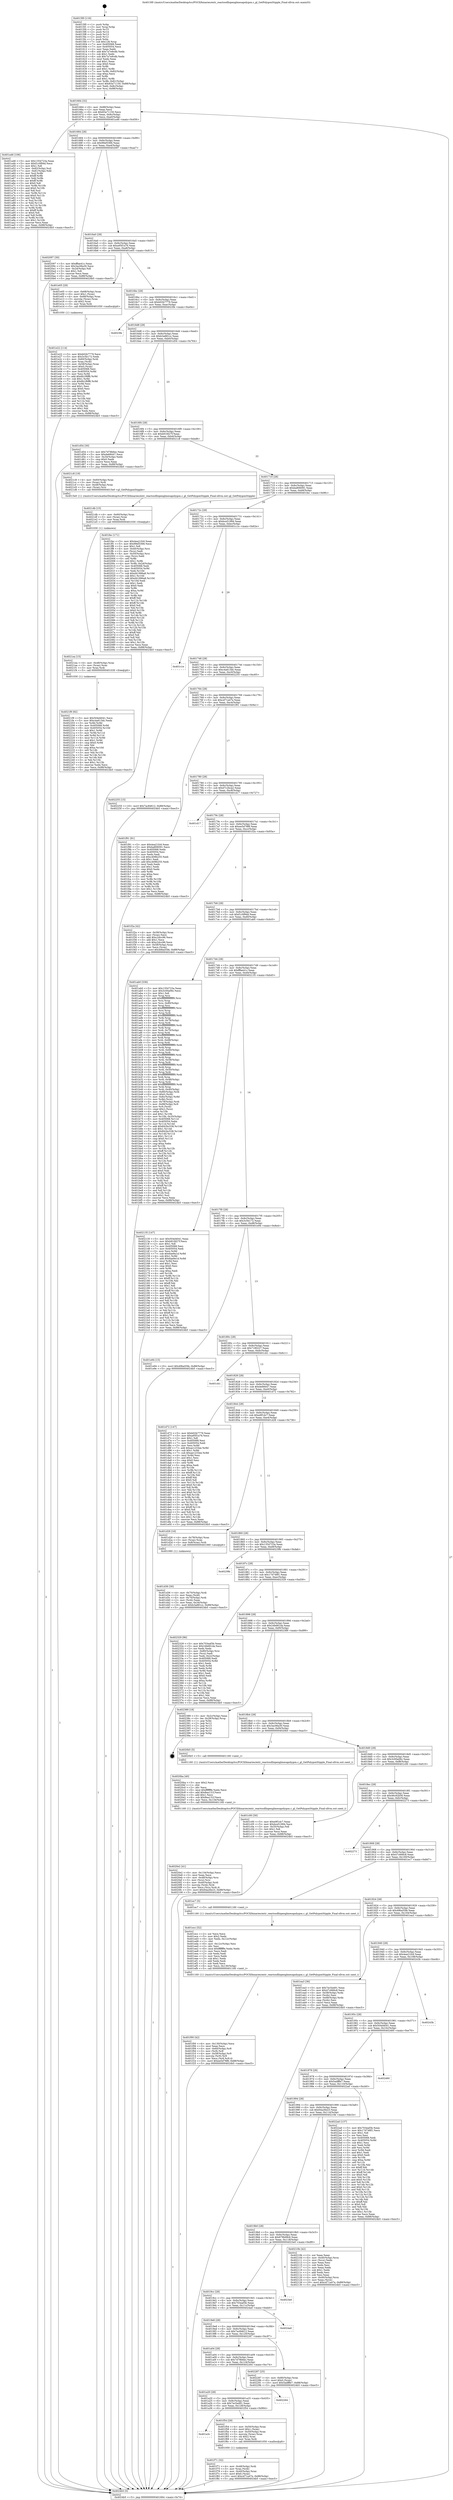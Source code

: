 digraph "0x4015f0" {
  label = "0x4015f0 (/mnt/c/Users/mathe/Desktop/tcc/POCII/binaries/extr_reactosdllopenglmesapolygon.c_gl_GetPolygonStipple_Final-ollvm.out::main(0))"
  labelloc = "t"
  node[shape=record]

  Entry [label="",width=0.3,height=0.3,shape=circle,fillcolor=black,style=filled]
  "0x401664" [label="{
     0x401664 [32]\l
     | [instrs]\l
     &nbsp;&nbsp;0x401664 \<+6\>: mov -0x88(%rbp),%eax\l
     &nbsp;&nbsp;0x40166a \<+2\>: mov %eax,%ecx\l
     &nbsp;&nbsp;0x40166c \<+6\>: sub $0x83a71150,%ecx\l
     &nbsp;&nbsp;0x401672 \<+6\>: mov %eax,-0x9c(%rbp)\l
     &nbsp;&nbsp;0x401678 \<+6\>: mov %ecx,-0xa0(%rbp)\l
     &nbsp;&nbsp;0x40167e \<+6\>: je 0000000000401a46 \<main+0x456\>\l
  }"]
  "0x401a46" [label="{
     0x401a46 [106]\l
     | [instrs]\l
     &nbsp;&nbsp;0x401a46 \<+5\>: mov $0x1354723a,%eax\l
     &nbsp;&nbsp;0x401a4b \<+5\>: mov $0xf1c0f94d,%ecx\l
     &nbsp;&nbsp;0x401a50 \<+2\>: mov $0x1,%dl\l
     &nbsp;&nbsp;0x401a52 \<+7\>: mov -0x82(%rbp),%sil\l
     &nbsp;&nbsp;0x401a59 \<+7\>: mov -0x81(%rbp),%dil\l
     &nbsp;&nbsp;0x401a60 \<+3\>: mov %sil,%r8b\l
     &nbsp;&nbsp;0x401a63 \<+4\>: xor $0xff,%r8b\l
     &nbsp;&nbsp;0x401a67 \<+3\>: mov %dil,%r9b\l
     &nbsp;&nbsp;0x401a6a \<+4\>: xor $0xff,%r9b\l
     &nbsp;&nbsp;0x401a6e \<+3\>: xor $0x0,%dl\l
     &nbsp;&nbsp;0x401a71 \<+3\>: mov %r8b,%r10b\l
     &nbsp;&nbsp;0x401a74 \<+4\>: and $0x0,%r10b\l
     &nbsp;&nbsp;0x401a78 \<+3\>: and %dl,%sil\l
     &nbsp;&nbsp;0x401a7b \<+3\>: mov %r9b,%r11b\l
     &nbsp;&nbsp;0x401a7e \<+4\>: and $0x0,%r11b\l
     &nbsp;&nbsp;0x401a82 \<+3\>: and %dl,%dil\l
     &nbsp;&nbsp;0x401a85 \<+3\>: or %sil,%r10b\l
     &nbsp;&nbsp;0x401a88 \<+3\>: or %dil,%r11b\l
     &nbsp;&nbsp;0x401a8b \<+3\>: xor %r11b,%r10b\l
     &nbsp;&nbsp;0x401a8e \<+3\>: or %r9b,%r8b\l
     &nbsp;&nbsp;0x401a91 \<+4\>: xor $0xff,%r8b\l
     &nbsp;&nbsp;0x401a95 \<+3\>: or $0x0,%dl\l
     &nbsp;&nbsp;0x401a98 \<+3\>: and %dl,%r8b\l
     &nbsp;&nbsp;0x401a9b \<+3\>: or %r8b,%r10b\l
     &nbsp;&nbsp;0x401a9e \<+4\>: test $0x1,%r10b\l
     &nbsp;&nbsp;0x401aa2 \<+3\>: cmovne %ecx,%eax\l
     &nbsp;&nbsp;0x401aa5 \<+6\>: mov %eax,-0x88(%rbp)\l
     &nbsp;&nbsp;0x401aab \<+5\>: jmp 00000000004024b5 \<main+0xec5\>\l
  }"]
  "0x401684" [label="{
     0x401684 [28]\l
     | [instrs]\l
     &nbsp;&nbsp;0x401684 \<+5\>: jmp 0000000000401689 \<main+0x99\>\l
     &nbsp;&nbsp;0x401689 \<+6\>: mov -0x9c(%rbp),%eax\l
     &nbsp;&nbsp;0x40168f \<+5\>: sub $0x99ef3366,%eax\l
     &nbsp;&nbsp;0x401694 \<+6\>: mov %eax,-0xa4(%rbp)\l
     &nbsp;&nbsp;0x40169a \<+6\>: je 0000000000402097 \<main+0xaa7\>\l
  }"]
  "0x4024b5" [label="{
     0x4024b5 [5]\l
     | [instrs]\l
     &nbsp;&nbsp;0x4024b5 \<+5\>: jmp 0000000000401664 \<main+0x74\>\l
  }"]
  "0x4015f0" [label="{
     0x4015f0 [116]\l
     | [instrs]\l
     &nbsp;&nbsp;0x4015f0 \<+1\>: push %rbp\l
     &nbsp;&nbsp;0x4015f1 \<+3\>: mov %rsp,%rbp\l
     &nbsp;&nbsp;0x4015f4 \<+2\>: push %r15\l
     &nbsp;&nbsp;0x4015f6 \<+2\>: push %r14\l
     &nbsp;&nbsp;0x4015f8 \<+2\>: push %r13\l
     &nbsp;&nbsp;0x4015fa \<+2\>: push %r12\l
     &nbsp;&nbsp;0x4015fc \<+1\>: push %rbx\l
     &nbsp;&nbsp;0x4015fd \<+7\>: sub $0x128,%rsp\l
     &nbsp;&nbsp;0x401604 \<+7\>: mov 0x405068,%eax\l
     &nbsp;&nbsp;0x40160b \<+7\>: mov 0x405054,%ecx\l
     &nbsp;&nbsp;0x401612 \<+2\>: mov %eax,%edx\l
     &nbsp;&nbsp;0x401614 \<+6\>: add $0x7a7e9cdb,%edx\l
     &nbsp;&nbsp;0x40161a \<+3\>: sub $0x1,%edx\l
     &nbsp;&nbsp;0x40161d \<+6\>: sub $0x7a7e9cdb,%edx\l
     &nbsp;&nbsp;0x401623 \<+3\>: imul %edx,%eax\l
     &nbsp;&nbsp;0x401626 \<+3\>: and $0x1,%eax\l
     &nbsp;&nbsp;0x401629 \<+3\>: cmp $0x0,%eax\l
     &nbsp;&nbsp;0x40162c \<+4\>: sete %r8b\l
     &nbsp;&nbsp;0x401630 \<+4\>: and $0x1,%r8b\l
     &nbsp;&nbsp;0x401634 \<+7\>: mov %r8b,-0x82(%rbp)\l
     &nbsp;&nbsp;0x40163b \<+3\>: cmp $0xa,%ecx\l
     &nbsp;&nbsp;0x40163e \<+4\>: setl %r8b\l
     &nbsp;&nbsp;0x401642 \<+4\>: and $0x1,%r8b\l
     &nbsp;&nbsp;0x401646 \<+7\>: mov %r8b,-0x81(%rbp)\l
     &nbsp;&nbsp;0x40164d \<+10\>: movl $0x83a71150,-0x88(%rbp)\l
     &nbsp;&nbsp;0x401657 \<+6\>: mov %edi,-0x8c(%rbp)\l
     &nbsp;&nbsp;0x40165d \<+7\>: mov %rsi,-0x98(%rbp)\l
  }"]
  Exit [label="",width=0.3,height=0.3,shape=circle,fillcolor=black,style=filled,peripheries=2]
  "0x402097" [label="{
     0x402097 [30]\l
     | [instrs]\l
     &nbsp;&nbsp;0x402097 \<+5\>: mov $0xfffae41c,%eax\l
     &nbsp;&nbsp;0x40209c \<+5\>: mov $0x3ac06a30,%ecx\l
     &nbsp;&nbsp;0x4020a1 \<+3\>: mov -0x2d(%rbp),%dl\l
     &nbsp;&nbsp;0x4020a4 \<+3\>: test $0x1,%dl\l
     &nbsp;&nbsp;0x4020a7 \<+3\>: cmovne %ecx,%eax\l
     &nbsp;&nbsp;0x4020aa \<+6\>: mov %eax,-0x88(%rbp)\l
     &nbsp;&nbsp;0x4020b0 \<+5\>: jmp 00000000004024b5 \<main+0xec5\>\l
  }"]
  "0x4016a0" [label="{
     0x4016a0 [28]\l
     | [instrs]\l
     &nbsp;&nbsp;0x4016a0 \<+5\>: jmp 00000000004016a5 \<main+0xb5\>\l
     &nbsp;&nbsp;0x4016a5 \<+6\>: mov -0x9c(%rbp),%eax\l
     &nbsp;&nbsp;0x4016ab \<+5\>: sub $0xa95f1a76,%eax\l
     &nbsp;&nbsp;0x4016b0 \<+6\>: mov %eax,-0xa8(%rbp)\l
     &nbsp;&nbsp;0x4016b6 \<+6\>: je 0000000000401e05 \<main+0x815\>\l
  }"]
  "0x4021f9" [label="{
     0x4021f9 [92]\l
     | [instrs]\l
     &nbsp;&nbsp;0x4021f9 \<+5\>: mov $0x504d4041,%ecx\l
     &nbsp;&nbsp;0x4021fe \<+5\>: mov $0xc4a613dc,%edx\l
     &nbsp;&nbsp;0x402203 \<+3\>: xor %r8d,%r8d\l
     &nbsp;&nbsp;0x402206 \<+8\>: mov 0x405068,%r9d\l
     &nbsp;&nbsp;0x40220e \<+8\>: mov 0x405054,%r10d\l
     &nbsp;&nbsp;0x402216 \<+4\>: sub $0x1,%r8d\l
     &nbsp;&nbsp;0x40221a \<+3\>: mov %r9d,%r11d\l
     &nbsp;&nbsp;0x40221d \<+3\>: add %r8d,%r11d\l
     &nbsp;&nbsp;0x402220 \<+4\>: imul %r11d,%r9d\l
     &nbsp;&nbsp;0x402224 \<+4\>: and $0x1,%r9d\l
     &nbsp;&nbsp;0x402228 \<+4\>: cmp $0x0,%r9d\l
     &nbsp;&nbsp;0x40222c \<+3\>: sete %bl\l
     &nbsp;&nbsp;0x40222f \<+4\>: cmp $0xa,%r10d\l
     &nbsp;&nbsp;0x402233 \<+4\>: setl %r14b\l
     &nbsp;&nbsp;0x402237 \<+3\>: mov %bl,%r15b\l
     &nbsp;&nbsp;0x40223a \<+3\>: and %r14b,%r15b\l
     &nbsp;&nbsp;0x40223d \<+3\>: xor %r14b,%bl\l
     &nbsp;&nbsp;0x402240 \<+3\>: or %bl,%r15b\l
     &nbsp;&nbsp;0x402243 \<+4\>: test $0x1,%r15b\l
     &nbsp;&nbsp;0x402247 \<+3\>: cmovne %edx,%ecx\l
     &nbsp;&nbsp;0x40224a \<+6\>: mov %ecx,-0x88(%rbp)\l
     &nbsp;&nbsp;0x402250 \<+5\>: jmp 00000000004024b5 \<main+0xec5\>\l
  }"]
  "0x401e05" [label="{
     0x401e05 [29]\l
     | [instrs]\l
     &nbsp;&nbsp;0x401e05 \<+4\>: mov -0x68(%rbp),%rax\l
     &nbsp;&nbsp;0x401e09 \<+6\>: movl $0x1,(%rax)\l
     &nbsp;&nbsp;0x401e0f \<+4\>: mov -0x68(%rbp),%rax\l
     &nbsp;&nbsp;0x401e13 \<+3\>: movslq (%rax),%rax\l
     &nbsp;&nbsp;0x401e16 \<+4\>: shl $0x2,%rax\l
     &nbsp;&nbsp;0x401e1a \<+3\>: mov %rax,%rdi\l
     &nbsp;&nbsp;0x401e1d \<+5\>: call 0000000000401050 \<malloc@plt\>\l
     | [calls]\l
     &nbsp;&nbsp;0x401050 \{1\} (unknown)\l
  }"]
  "0x4016bc" [label="{
     0x4016bc [28]\l
     | [instrs]\l
     &nbsp;&nbsp;0x4016bc \<+5\>: jmp 00000000004016c1 \<main+0xd1\>\l
     &nbsp;&nbsp;0x4016c1 \<+6\>: mov -0x9c(%rbp),%eax\l
     &nbsp;&nbsp;0x4016c7 \<+5\>: sub $0xb02b7779,%eax\l
     &nbsp;&nbsp;0x4016cc \<+6\>: mov %eax,-0xac(%rbp)\l
     &nbsp;&nbsp;0x4016d2 \<+6\>: je 00000000004023fe \<main+0xe0e\>\l
  }"]
  "0x4021ea" [label="{
     0x4021ea [15]\l
     | [instrs]\l
     &nbsp;&nbsp;0x4021ea \<+4\>: mov -0x48(%rbp),%rax\l
     &nbsp;&nbsp;0x4021ee \<+3\>: mov (%rax),%rax\l
     &nbsp;&nbsp;0x4021f1 \<+3\>: mov %rax,%rdi\l
     &nbsp;&nbsp;0x4021f4 \<+5\>: call 0000000000401030 \<free@plt\>\l
     | [calls]\l
     &nbsp;&nbsp;0x401030 \{1\} (unknown)\l
  }"]
  "0x4023fe" [label="{
     0x4023fe\l
  }", style=dashed]
  "0x4016d8" [label="{
     0x4016d8 [28]\l
     | [instrs]\l
     &nbsp;&nbsp;0x4016d8 \<+5\>: jmp 00000000004016dd \<main+0xed\>\l
     &nbsp;&nbsp;0x4016dd \<+6\>: mov -0x9c(%rbp),%eax\l
     &nbsp;&nbsp;0x4016e3 \<+5\>: sub $0xb3a881cc,%eax\l
     &nbsp;&nbsp;0x4016e8 \<+6\>: mov %eax,-0xb0(%rbp)\l
     &nbsp;&nbsp;0x4016ee \<+6\>: je 0000000000401d54 \<main+0x764\>\l
  }"]
  "0x4021db" [label="{
     0x4021db [15]\l
     | [instrs]\l
     &nbsp;&nbsp;0x4021db \<+4\>: mov -0x60(%rbp),%rax\l
     &nbsp;&nbsp;0x4021df \<+3\>: mov (%rax),%rax\l
     &nbsp;&nbsp;0x4021e2 \<+3\>: mov %rax,%rdi\l
     &nbsp;&nbsp;0x4021e5 \<+5\>: call 0000000000401030 \<free@plt\>\l
     | [calls]\l
     &nbsp;&nbsp;0x401030 \{1\} (unknown)\l
  }"]
  "0x401d54" [label="{
     0x401d54 [30]\l
     | [instrs]\l
     &nbsp;&nbsp;0x401d54 \<+5\>: mov $0x7d78b6ec,%eax\l
     &nbsp;&nbsp;0x401d59 \<+5\>: mov $0xde68447,%ecx\l
     &nbsp;&nbsp;0x401d5e \<+3\>: mov -0x34(%rbp),%edx\l
     &nbsp;&nbsp;0x401d61 \<+3\>: cmp $0x0,%edx\l
     &nbsp;&nbsp;0x401d64 \<+3\>: cmove %ecx,%eax\l
     &nbsp;&nbsp;0x401d67 \<+6\>: mov %eax,-0x88(%rbp)\l
     &nbsp;&nbsp;0x401d6d \<+5\>: jmp 00000000004024b5 \<main+0xec5\>\l
  }"]
  "0x4016f4" [label="{
     0x4016f4 [28]\l
     | [instrs]\l
     &nbsp;&nbsp;0x4016f4 \<+5\>: jmp 00000000004016f9 \<main+0x109\>\l
     &nbsp;&nbsp;0x4016f9 \<+6\>: mov -0x9c(%rbp),%eax\l
     &nbsp;&nbsp;0x4016ff \<+5\>: sub $0xb91fd27f,%eax\l
     &nbsp;&nbsp;0x401704 \<+6\>: mov %eax,-0xb4(%rbp)\l
     &nbsp;&nbsp;0x40170a \<+6\>: je 00000000004021c8 \<main+0xbd8\>\l
  }"]
  "0x4020e2" [label="{
     0x4020e2 [41]\l
     | [instrs]\l
     &nbsp;&nbsp;0x4020e2 \<+6\>: mov -0x134(%rbp),%ecx\l
     &nbsp;&nbsp;0x4020e8 \<+3\>: imul %eax,%ecx\l
     &nbsp;&nbsp;0x4020eb \<+4\>: mov -0x48(%rbp),%rsi\l
     &nbsp;&nbsp;0x4020ef \<+3\>: mov (%rsi),%rsi\l
     &nbsp;&nbsp;0x4020f2 \<+4\>: mov -0x40(%rbp),%rdi\l
     &nbsp;&nbsp;0x4020f6 \<+3\>: movslq (%rdi),%rdi\l
     &nbsp;&nbsp;0x4020f9 \<+3\>: mov %ecx,(%rsi,%rdi,4)\l
     &nbsp;&nbsp;0x4020fc \<+10\>: movl $0x64a26e23,-0x88(%rbp)\l
     &nbsp;&nbsp;0x402106 \<+5\>: jmp 00000000004024b5 \<main+0xec5\>\l
  }"]
  "0x4021c8" [label="{
     0x4021c8 [19]\l
     | [instrs]\l
     &nbsp;&nbsp;0x4021c8 \<+4\>: mov -0x60(%rbp),%rax\l
     &nbsp;&nbsp;0x4021cc \<+3\>: mov (%rax),%rdi\l
     &nbsp;&nbsp;0x4021cf \<+4\>: mov -0x48(%rbp),%rax\l
     &nbsp;&nbsp;0x4021d3 \<+3\>: mov (%rax),%rsi\l
     &nbsp;&nbsp;0x4021d6 \<+5\>: call 00000000004015e0 \<gl_GetPolygonStipple\>\l
     | [calls]\l
     &nbsp;&nbsp;0x4015e0 \{1\} (/mnt/c/Users/mathe/Desktop/tcc/POCII/binaries/extr_reactosdllopenglmesapolygon.c_gl_GetPolygonStipple_Final-ollvm.out::gl_GetPolygonStipple)\l
  }"]
  "0x401710" [label="{
     0x401710 [28]\l
     | [instrs]\l
     &nbsp;&nbsp;0x401710 \<+5\>: jmp 0000000000401715 \<main+0x125\>\l
     &nbsp;&nbsp;0x401715 \<+6\>: mov -0x9c(%rbp),%eax\l
     &nbsp;&nbsp;0x40171b \<+5\>: sub $0xba806091,%eax\l
     &nbsp;&nbsp;0x401720 \<+6\>: mov %eax,-0xb8(%rbp)\l
     &nbsp;&nbsp;0x401726 \<+6\>: je 0000000000401fec \<main+0x9fc\>\l
  }"]
  "0x4020ba" [label="{
     0x4020ba [40]\l
     | [instrs]\l
     &nbsp;&nbsp;0x4020ba \<+5\>: mov $0x2,%ecx\l
     &nbsp;&nbsp;0x4020bf \<+1\>: cltd\l
     &nbsp;&nbsp;0x4020c0 \<+2\>: idiv %ecx\l
     &nbsp;&nbsp;0x4020c2 \<+6\>: imul $0xfffffffe,%edx,%ecx\l
     &nbsp;&nbsp;0x4020c8 \<+6\>: add $0x8ea131f,%ecx\l
     &nbsp;&nbsp;0x4020ce \<+3\>: add $0x1,%ecx\l
     &nbsp;&nbsp;0x4020d1 \<+6\>: sub $0x8ea131f,%ecx\l
     &nbsp;&nbsp;0x4020d7 \<+6\>: mov %ecx,-0x134(%rbp)\l
     &nbsp;&nbsp;0x4020dd \<+5\>: call 0000000000401160 \<next_i\>\l
     | [calls]\l
     &nbsp;&nbsp;0x401160 \{1\} (/mnt/c/Users/mathe/Desktop/tcc/POCII/binaries/extr_reactosdllopenglmesapolygon.c_gl_GetPolygonStipple_Final-ollvm.out::next_i)\l
  }"]
  "0x401fec" [label="{
     0x401fec [171]\l
     | [instrs]\l
     &nbsp;&nbsp;0x401fec \<+5\>: mov $0x4ea21fc6,%eax\l
     &nbsp;&nbsp;0x401ff1 \<+5\>: mov $0x99ef3366,%ecx\l
     &nbsp;&nbsp;0x401ff6 \<+2\>: mov $0x1,%dl\l
     &nbsp;&nbsp;0x401ff8 \<+4\>: mov -0x40(%rbp),%rsi\l
     &nbsp;&nbsp;0x401ffc \<+2\>: mov (%rsi),%edi\l
     &nbsp;&nbsp;0x401ffe \<+4\>: mov -0x50(%rbp),%rsi\l
     &nbsp;&nbsp;0x402002 \<+2\>: cmp (%rsi),%edi\l
     &nbsp;&nbsp;0x402004 \<+4\>: setl %r8b\l
     &nbsp;&nbsp;0x402008 \<+4\>: and $0x1,%r8b\l
     &nbsp;&nbsp;0x40200c \<+4\>: mov %r8b,-0x2d(%rbp)\l
     &nbsp;&nbsp;0x402010 \<+7\>: mov 0x405068,%edi\l
     &nbsp;&nbsp;0x402017 \<+8\>: mov 0x405054,%r9d\l
     &nbsp;&nbsp;0x40201f \<+3\>: mov %edi,%r10d\l
     &nbsp;&nbsp;0x402022 \<+7\>: sub $0xd41996a8,%r10d\l
     &nbsp;&nbsp;0x402029 \<+4\>: sub $0x1,%r10d\l
     &nbsp;&nbsp;0x40202d \<+7\>: add $0xd41996a8,%r10d\l
     &nbsp;&nbsp;0x402034 \<+4\>: imul %r10d,%edi\l
     &nbsp;&nbsp;0x402038 \<+3\>: and $0x1,%edi\l
     &nbsp;&nbsp;0x40203b \<+3\>: cmp $0x0,%edi\l
     &nbsp;&nbsp;0x40203e \<+4\>: sete %r8b\l
     &nbsp;&nbsp;0x402042 \<+4\>: cmp $0xa,%r9d\l
     &nbsp;&nbsp;0x402046 \<+4\>: setl %r11b\l
     &nbsp;&nbsp;0x40204a \<+3\>: mov %r8b,%bl\l
     &nbsp;&nbsp;0x40204d \<+3\>: xor $0xff,%bl\l
     &nbsp;&nbsp;0x402050 \<+3\>: mov %r11b,%r14b\l
     &nbsp;&nbsp;0x402053 \<+4\>: xor $0xff,%r14b\l
     &nbsp;&nbsp;0x402057 \<+3\>: xor $0x0,%dl\l
     &nbsp;&nbsp;0x40205a \<+3\>: mov %bl,%r15b\l
     &nbsp;&nbsp;0x40205d \<+4\>: and $0x0,%r15b\l
     &nbsp;&nbsp;0x402061 \<+3\>: and %dl,%r8b\l
     &nbsp;&nbsp;0x402064 \<+3\>: mov %r14b,%r12b\l
     &nbsp;&nbsp;0x402067 \<+4\>: and $0x0,%r12b\l
     &nbsp;&nbsp;0x40206b \<+3\>: and %dl,%r11b\l
     &nbsp;&nbsp;0x40206e \<+3\>: or %r8b,%r15b\l
     &nbsp;&nbsp;0x402071 \<+3\>: or %r11b,%r12b\l
     &nbsp;&nbsp;0x402074 \<+3\>: xor %r12b,%r15b\l
     &nbsp;&nbsp;0x402077 \<+3\>: or %r14b,%bl\l
     &nbsp;&nbsp;0x40207a \<+3\>: xor $0xff,%bl\l
     &nbsp;&nbsp;0x40207d \<+3\>: or $0x0,%dl\l
     &nbsp;&nbsp;0x402080 \<+2\>: and %dl,%bl\l
     &nbsp;&nbsp;0x402082 \<+3\>: or %bl,%r15b\l
     &nbsp;&nbsp;0x402085 \<+4\>: test $0x1,%r15b\l
     &nbsp;&nbsp;0x402089 \<+3\>: cmovne %ecx,%eax\l
     &nbsp;&nbsp;0x40208c \<+6\>: mov %eax,-0x88(%rbp)\l
     &nbsp;&nbsp;0x402092 \<+5\>: jmp 00000000004024b5 \<main+0xec5\>\l
  }"]
  "0x40172c" [label="{
     0x40172c [28]\l
     | [instrs]\l
     &nbsp;&nbsp;0x40172c \<+5\>: jmp 0000000000401731 \<main+0x141\>\l
     &nbsp;&nbsp;0x401731 \<+6\>: mov -0x9c(%rbp),%eax\l
     &nbsp;&nbsp;0x401737 \<+5\>: sub $0xbce51994,%eax\l
     &nbsp;&nbsp;0x40173c \<+6\>: mov %eax,-0xbc(%rbp)\l
     &nbsp;&nbsp;0x401742 \<+6\>: je 0000000000401c1e \<main+0x62e\>\l
  }"]
  "0x401f71" [label="{
     0x401f71 [32]\l
     | [instrs]\l
     &nbsp;&nbsp;0x401f71 \<+4\>: mov -0x48(%rbp),%rdi\l
     &nbsp;&nbsp;0x401f75 \<+3\>: mov %rax,(%rdi)\l
     &nbsp;&nbsp;0x401f78 \<+4\>: mov -0x40(%rbp),%rax\l
     &nbsp;&nbsp;0x401f7c \<+6\>: movl $0x0,(%rax)\l
     &nbsp;&nbsp;0x401f82 \<+10\>: movl $0xcd71a47e,-0x88(%rbp)\l
     &nbsp;&nbsp;0x401f8c \<+5\>: jmp 00000000004024b5 \<main+0xec5\>\l
  }"]
  "0x401c1e" [label="{
     0x401c1e\l
  }", style=dashed]
  "0x401748" [label="{
     0x401748 [28]\l
     | [instrs]\l
     &nbsp;&nbsp;0x401748 \<+5\>: jmp 000000000040174d \<main+0x15d\>\l
     &nbsp;&nbsp;0x40174d \<+6\>: mov -0x9c(%rbp),%eax\l
     &nbsp;&nbsp;0x401753 \<+5\>: sub $0xc4a613dc,%eax\l
     &nbsp;&nbsp;0x401758 \<+6\>: mov %eax,-0xc0(%rbp)\l
     &nbsp;&nbsp;0x40175e \<+6\>: je 0000000000402255 \<main+0xc65\>\l
  }"]
  "0x401a3c" [label="{
     0x401a3c\l
  }", style=dashed]
  "0x402255" [label="{
     0x402255 [15]\l
     | [instrs]\l
     &nbsp;&nbsp;0x402255 \<+10\>: movl $0x7ac84612,-0x88(%rbp)\l
     &nbsp;&nbsp;0x40225f \<+5\>: jmp 00000000004024b5 \<main+0xec5\>\l
  }"]
  "0x401764" [label="{
     0x401764 [28]\l
     | [instrs]\l
     &nbsp;&nbsp;0x401764 \<+5\>: jmp 0000000000401769 \<main+0x179\>\l
     &nbsp;&nbsp;0x401769 \<+6\>: mov -0x9c(%rbp),%eax\l
     &nbsp;&nbsp;0x40176f \<+5\>: sub $0xcd71a47e,%eax\l
     &nbsp;&nbsp;0x401774 \<+6\>: mov %eax,-0xc4(%rbp)\l
     &nbsp;&nbsp;0x40177a \<+6\>: je 0000000000401f91 \<main+0x9a1\>\l
  }"]
  "0x401f54" [label="{
     0x401f54 [29]\l
     | [instrs]\l
     &nbsp;&nbsp;0x401f54 \<+4\>: mov -0x50(%rbp),%rax\l
     &nbsp;&nbsp;0x401f58 \<+6\>: movl $0x1,(%rax)\l
     &nbsp;&nbsp;0x401f5e \<+4\>: mov -0x50(%rbp),%rax\l
     &nbsp;&nbsp;0x401f62 \<+3\>: movslq (%rax),%rax\l
     &nbsp;&nbsp;0x401f65 \<+4\>: shl $0x2,%rax\l
     &nbsp;&nbsp;0x401f69 \<+3\>: mov %rax,%rdi\l
     &nbsp;&nbsp;0x401f6c \<+5\>: call 0000000000401050 \<malloc@plt\>\l
     | [calls]\l
     &nbsp;&nbsp;0x401050 \{1\} (unknown)\l
  }"]
  "0x401f91" [label="{
     0x401f91 [91]\l
     | [instrs]\l
     &nbsp;&nbsp;0x401f91 \<+5\>: mov $0x4ea21fc6,%eax\l
     &nbsp;&nbsp;0x401f96 \<+5\>: mov $0xba806091,%ecx\l
     &nbsp;&nbsp;0x401f9b \<+7\>: mov 0x405068,%edx\l
     &nbsp;&nbsp;0x401fa2 \<+7\>: mov 0x405054,%esi\l
     &nbsp;&nbsp;0x401fa9 \<+2\>: mov %edx,%edi\l
     &nbsp;&nbsp;0x401fab \<+6\>: sub $0xc408b255,%edi\l
     &nbsp;&nbsp;0x401fb1 \<+3\>: sub $0x1,%edi\l
     &nbsp;&nbsp;0x401fb4 \<+6\>: add $0xc408b255,%edi\l
     &nbsp;&nbsp;0x401fba \<+3\>: imul %edi,%edx\l
     &nbsp;&nbsp;0x401fbd \<+3\>: and $0x1,%edx\l
     &nbsp;&nbsp;0x401fc0 \<+3\>: cmp $0x0,%edx\l
     &nbsp;&nbsp;0x401fc3 \<+4\>: sete %r8b\l
     &nbsp;&nbsp;0x401fc7 \<+3\>: cmp $0xa,%esi\l
     &nbsp;&nbsp;0x401fca \<+4\>: setl %r9b\l
     &nbsp;&nbsp;0x401fce \<+3\>: mov %r8b,%r10b\l
     &nbsp;&nbsp;0x401fd1 \<+3\>: and %r9b,%r10b\l
     &nbsp;&nbsp;0x401fd4 \<+3\>: xor %r9b,%r8b\l
     &nbsp;&nbsp;0x401fd7 \<+3\>: or %r8b,%r10b\l
     &nbsp;&nbsp;0x401fda \<+4\>: test $0x1,%r10b\l
     &nbsp;&nbsp;0x401fde \<+3\>: cmovne %ecx,%eax\l
     &nbsp;&nbsp;0x401fe1 \<+6\>: mov %eax,-0x88(%rbp)\l
     &nbsp;&nbsp;0x401fe7 \<+5\>: jmp 00000000004024b5 \<main+0xec5\>\l
  }"]
  "0x401780" [label="{
     0x401780 [28]\l
     | [instrs]\l
     &nbsp;&nbsp;0x401780 \<+5\>: jmp 0000000000401785 \<main+0x195\>\l
     &nbsp;&nbsp;0x401785 \<+6\>: mov -0x9c(%rbp),%eax\l
     &nbsp;&nbsp;0x40178b \<+5\>: sub $0xd7c2bca2,%eax\l
     &nbsp;&nbsp;0x401790 \<+6\>: mov %eax,-0xc8(%rbp)\l
     &nbsp;&nbsp;0x401796 \<+6\>: je 0000000000401d17 \<main+0x727\>\l
  }"]
  "0x401a20" [label="{
     0x401a20 [28]\l
     | [instrs]\l
     &nbsp;&nbsp;0x401a20 \<+5\>: jmp 0000000000401a25 \<main+0x435\>\l
     &nbsp;&nbsp;0x401a25 \<+6\>: mov -0x9c(%rbp),%eax\l
     &nbsp;&nbsp;0x401a2b \<+5\>: sub $0x7ec5a491,%eax\l
     &nbsp;&nbsp;0x401a30 \<+6\>: mov %eax,-0x128(%rbp)\l
     &nbsp;&nbsp;0x401a36 \<+6\>: je 0000000000401f54 \<main+0x964\>\l
  }"]
  "0x401d17" [label="{
     0x401d17\l
  }", style=dashed]
  "0x40179c" [label="{
     0x40179c [28]\l
     | [instrs]\l
     &nbsp;&nbsp;0x40179c \<+5\>: jmp 00000000004017a1 \<main+0x1b1\>\l
     &nbsp;&nbsp;0x4017a1 \<+6\>: mov -0x9c(%rbp),%eax\l
     &nbsp;&nbsp;0x4017a7 \<+5\>: sub $0xee5d78f8,%eax\l
     &nbsp;&nbsp;0x4017ac \<+6\>: mov %eax,-0xcc(%rbp)\l
     &nbsp;&nbsp;0x4017b2 \<+6\>: je 0000000000401f2a \<main+0x93a\>\l
  }"]
  "0x402264" [label="{
     0x402264\l
  }", style=dashed]
  "0x401f2a" [label="{
     0x401f2a [42]\l
     | [instrs]\l
     &nbsp;&nbsp;0x401f2a \<+4\>: mov -0x58(%rbp),%rax\l
     &nbsp;&nbsp;0x401f2e \<+2\>: mov (%rax),%ecx\l
     &nbsp;&nbsp;0x401f30 \<+6\>: add $0xc2dcc96,%ecx\l
     &nbsp;&nbsp;0x401f36 \<+3\>: add $0x1,%ecx\l
     &nbsp;&nbsp;0x401f39 \<+6\>: sub $0xc2dcc96,%ecx\l
     &nbsp;&nbsp;0x401f3f \<+4\>: mov -0x58(%rbp),%rax\l
     &nbsp;&nbsp;0x401f43 \<+2\>: mov %ecx,(%rax)\l
     &nbsp;&nbsp;0x401f45 \<+10\>: movl $0x49ba55fe,-0x88(%rbp)\l
     &nbsp;&nbsp;0x401f4f \<+5\>: jmp 00000000004024b5 \<main+0xec5\>\l
  }"]
  "0x4017b8" [label="{
     0x4017b8 [28]\l
     | [instrs]\l
     &nbsp;&nbsp;0x4017b8 \<+5\>: jmp 00000000004017bd \<main+0x1cd\>\l
     &nbsp;&nbsp;0x4017bd \<+6\>: mov -0x9c(%rbp),%eax\l
     &nbsp;&nbsp;0x4017c3 \<+5\>: sub $0xf1c0f94d,%eax\l
     &nbsp;&nbsp;0x4017c8 \<+6\>: mov %eax,-0xd0(%rbp)\l
     &nbsp;&nbsp;0x4017ce \<+6\>: je 0000000000401ab0 \<main+0x4c0\>\l
  }"]
  "0x401a04" [label="{
     0x401a04 [28]\l
     | [instrs]\l
     &nbsp;&nbsp;0x401a04 \<+5\>: jmp 0000000000401a09 \<main+0x419\>\l
     &nbsp;&nbsp;0x401a09 \<+6\>: mov -0x9c(%rbp),%eax\l
     &nbsp;&nbsp;0x401a0f \<+5\>: sub $0x7d78b6ec,%eax\l
     &nbsp;&nbsp;0x401a14 \<+6\>: mov %eax,-0x124(%rbp)\l
     &nbsp;&nbsp;0x401a1a \<+6\>: je 0000000000402264 \<main+0xc74\>\l
  }"]
  "0x401ab0" [label="{
     0x401ab0 [336]\l
     | [instrs]\l
     &nbsp;&nbsp;0x401ab0 \<+5\>: mov $0x1354723a,%eax\l
     &nbsp;&nbsp;0x401ab5 \<+5\>: mov $0x3c00a06c,%ecx\l
     &nbsp;&nbsp;0x401aba \<+2\>: mov $0x1,%dl\l
     &nbsp;&nbsp;0x401abc \<+3\>: mov %rsp,%rsi\l
     &nbsp;&nbsp;0x401abf \<+4\>: add $0xfffffffffffffff0,%rsi\l
     &nbsp;&nbsp;0x401ac3 \<+3\>: mov %rsi,%rsp\l
     &nbsp;&nbsp;0x401ac6 \<+4\>: mov %rsi,-0x80(%rbp)\l
     &nbsp;&nbsp;0x401aca \<+3\>: mov %rsp,%rsi\l
     &nbsp;&nbsp;0x401acd \<+4\>: add $0xfffffffffffffff0,%rsi\l
     &nbsp;&nbsp;0x401ad1 \<+3\>: mov %rsi,%rsp\l
     &nbsp;&nbsp;0x401ad4 \<+3\>: mov %rsp,%rdi\l
     &nbsp;&nbsp;0x401ad7 \<+4\>: add $0xfffffffffffffff0,%rdi\l
     &nbsp;&nbsp;0x401adb \<+3\>: mov %rdi,%rsp\l
     &nbsp;&nbsp;0x401ade \<+4\>: mov %rdi,-0x78(%rbp)\l
     &nbsp;&nbsp;0x401ae2 \<+3\>: mov %rsp,%rdi\l
     &nbsp;&nbsp;0x401ae5 \<+4\>: add $0xfffffffffffffff0,%rdi\l
     &nbsp;&nbsp;0x401ae9 \<+3\>: mov %rdi,%rsp\l
     &nbsp;&nbsp;0x401aec \<+4\>: mov %rdi,-0x70(%rbp)\l
     &nbsp;&nbsp;0x401af0 \<+3\>: mov %rsp,%rdi\l
     &nbsp;&nbsp;0x401af3 \<+4\>: add $0xfffffffffffffff0,%rdi\l
     &nbsp;&nbsp;0x401af7 \<+3\>: mov %rdi,%rsp\l
     &nbsp;&nbsp;0x401afa \<+4\>: mov %rdi,-0x68(%rbp)\l
     &nbsp;&nbsp;0x401afe \<+3\>: mov %rsp,%rdi\l
     &nbsp;&nbsp;0x401b01 \<+4\>: add $0xfffffffffffffff0,%rdi\l
     &nbsp;&nbsp;0x401b05 \<+3\>: mov %rdi,%rsp\l
     &nbsp;&nbsp;0x401b08 \<+4\>: mov %rdi,-0x60(%rbp)\l
     &nbsp;&nbsp;0x401b0c \<+3\>: mov %rsp,%rdi\l
     &nbsp;&nbsp;0x401b0f \<+4\>: add $0xfffffffffffffff0,%rdi\l
     &nbsp;&nbsp;0x401b13 \<+3\>: mov %rdi,%rsp\l
     &nbsp;&nbsp;0x401b16 \<+4\>: mov %rdi,-0x58(%rbp)\l
     &nbsp;&nbsp;0x401b1a \<+3\>: mov %rsp,%rdi\l
     &nbsp;&nbsp;0x401b1d \<+4\>: add $0xfffffffffffffff0,%rdi\l
     &nbsp;&nbsp;0x401b21 \<+3\>: mov %rdi,%rsp\l
     &nbsp;&nbsp;0x401b24 \<+4\>: mov %rdi,-0x50(%rbp)\l
     &nbsp;&nbsp;0x401b28 \<+3\>: mov %rsp,%rdi\l
     &nbsp;&nbsp;0x401b2b \<+4\>: add $0xfffffffffffffff0,%rdi\l
     &nbsp;&nbsp;0x401b2f \<+3\>: mov %rdi,%rsp\l
     &nbsp;&nbsp;0x401b32 \<+4\>: mov %rdi,-0x48(%rbp)\l
     &nbsp;&nbsp;0x401b36 \<+3\>: mov %rsp,%rdi\l
     &nbsp;&nbsp;0x401b39 \<+4\>: add $0xfffffffffffffff0,%rdi\l
     &nbsp;&nbsp;0x401b3d \<+3\>: mov %rdi,%rsp\l
     &nbsp;&nbsp;0x401b40 \<+4\>: mov %rdi,-0x40(%rbp)\l
     &nbsp;&nbsp;0x401b44 \<+4\>: mov -0x80(%rbp),%rdi\l
     &nbsp;&nbsp;0x401b48 \<+6\>: movl $0x0,(%rdi)\l
     &nbsp;&nbsp;0x401b4e \<+7\>: mov -0x8c(%rbp),%r8d\l
     &nbsp;&nbsp;0x401b55 \<+3\>: mov %r8d,(%rsi)\l
     &nbsp;&nbsp;0x401b58 \<+4\>: mov -0x78(%rbp),%rdi\l
     &nbsp;&nbsp;0x401b5c \<+7\>: mov -0x98(%rbp),%r9\l
     &nbsp;&nbsp;0x401b63 \<+3\>: mov %r9,(%rdi)\l
     &nbsp;&nbsp;0x401b66 \<+3\>: cmpl $0x2,(%rsi)\l
     &nbsp;&nbsp;0x401b69 \<+4\>: setne %r10b\l
     &nbsp;&nbsp;0x401b6d \<+4\>: and $0x1,%r10b\l
     &nbsp;&nbsp;0x401b71 \<+4\>: mov %r10b,-0x35(%rbp)\l
     &nbsp;&nbsp;0x401b75 \<+8\>: mov 0x405068,%r11d\l
     &nbsp;&nbsp;0x401b7d \<+7\>: mov 0x405054,%ebx\l
     &nbsp;&nbsp;0x401b84 \<+3\>: mov %r11d,%r14d\l
     &nbsp;&nbsp;0x401b87 \<+7\>: add $0x842bc538,%r14d\l
     &nbsp;&nbsp;0x401b8e \<+4\>: sub $0x1,%r14d\l
     &nbsp;&nbsp;0x401b92 \<+7\>: sub $0x842bc538,%r14d\l
     &nbsp;&nbsp;0x401b99 \<+4\>: imul %r14d,%r11d\l
     &nbsp;&nbsp;0x401b9d \<+4\>: and $0x1,%r11d\l
     &nbsp;&nbsp;0x401ba1 \<+4\>: cmp $0x0,%r11d\l
     &nbsp;&nbsp;0x401ba5 \<+4\>: sete %r10b\l
     &nbsp;&nbsp;0x401ba9 \<+3\>: cmp $0xa,%ebx\l
     &nbsp;&nbsp;0x401bac \<+4\>: setl %r15b\l
     &nbsp;&nbsp;0x401bb0 \<+3\>: mov %r10b,%r12b\l
     &nbsp;&nbsp;0x401bb3 \<+4\>: xor $0xff,%r12b\l
     &nbsp;&nbsp;0x401bb7 \<+3\>: mov %r15b,%r13b\l
     &nbsp;&nbsp;0x401bba \<+4\>: xor $0xff,%r13b\l
     &nbsp;&nbsp;0x401bbe \<+3\>: xor $0x0,%dl\l
     &nbsp;&nbsp;0x401bc1 \<+3\>: mov %r12b,%sil\l
     &nbsp;&nbsp;0x401bc4 \<+4\>: and $0x0,%sil\l
     &nbsp;&nbsp;0x401bc8 \<+3\>: and %dl,%r10b\l
     &nbsp;&nbsp;0x401bcb \<+3\>: mov %r13b,%dil\l
     &nbsp;&nbsp;0x401bce \<+4\>: and $0x0,%dil\l
     &nbsp;&nbsp;0x401bd2 \<+3\>: and %dl,%r15b\l
     &nbsp;&nbsp;0x401bd5 \<+3\>: or %r10b,%sil\l
     &nbsp;&nbsp;0x401bd8 \<+3\>: or %r15b,%dil\l
     &nbsp;&nbsp;0x401bdb \<+3\>: xor %dil,%sil\l
     &nbsp;&nbsp;0x401bde \<+3\>: or %r13b,%r12b\l
     &nbsp;&nbsp;0x401be1 \<+4\>: xor $0xff,%r12b\l
     &nbsp;&nbsp;0x401be5 \<+3\>: or $0x0,%dl\l
     &nbsp;&nbsp;0x401be8 \<+3\>: and %dl,%r12b\l
     &nbsp;&nbsp;0x401beb \<+3\>: or %r12b,%sil\l
     &nbsp;&nbsp;0x401bee \<+4\>: test $0x1,%sil\l
     &nbsp;&nbsp;0x401bf2 \<+3\>: cmovne %ecx,%eax\l
     &nbsp;&nbsp;0x401bf5 \<+6\>: mov %eax,-0x88(%rbp)\l
     &nbsp;&nbsp;0x401bfb \<+5\>: jmp 00000000004024b5 \<main+0xec5\>\l
  }"]
  "0x4017d4" [label="{
     0x4017d4 [28]\l
     | [instrs]\l
     &nbsp;&nbsp;0x4017d4 \<+5\>: jmp 00000000004017d9 \<main+0x1e9\>\l
     &nbsp;&nbsp;0x4017d9 \<+6\>: mov -0x9c(%rbp),%eax\l
     &nbsp;&nbsp;0x4017df \<+5\>: sub $0xfffae41c,%eax\l
     &nbsp;&nbsp;0x4017e4 \<+6\>: mov %eax,-0xd4(%rbp)\l
     &nbsp;&nbsp;0x4017ea \<+6\>: je 0000000000402135 \<main+0xb45\>\l
  }"]
  "0x402287" [label="{
     0x402287 [25]\l
     | [instrs]\l
     &nbsp;&nbsp;0x402287 \<+4\>: mov -0x80(%rbp),%rax\l
     &nbsp;&nbsp;0x40228b \<+6\>: movl $0x0,(%rax)\l
     &nbsp;&nbsp;0x402291 \<+10\>: movl $0x5adfffe7,-0x88(%rbp)\l
     &nbsp;&nbsp;0x40229b \<+5\>: jmp 00000000004024b5 \<main+0xec5\>\l
  }"]
  "0x4019e8" [label="{
     0x4019e8 [28]\l
     | [instrs]\l
     &nbsp;&nbsp;0x4019e8 \<+5\>: jmp 00000000004019ed \<main+0x3fd\>\l
     &nbsp;&nbsp;0x4019ed \<+6\>: mov -0x9c(%rbp),%eax\l
     &nbsp;&nbsp;0x4019f3 \<+5\>: sub $0x7ac84612,%eax\l
     &nbsp;&nbsp;0x4019f8 \<+6\>: mov %eax,-0x120(%rbp)\l
     &nbsp;&nbsp;0x4019fe \<+6\>: je 0000000000402287 \<main+0xc97\>\l
  }"]
  "0x402135" [label="{
     0x402135 [147]\l
     | [instrs]\l
     &nbsp;&nbsp;0x402135 \<+5\>: mov $0x504d4041,%eax\l
     &nbsp;&nbsp;0x40213a \<+5\>: mov $0xb91fd27f,%ecx\l
     &nbsp;&nbsp;0x40213f \<+2\>: mov $0x1,%dl\l
     &nbsp;&nbsp;0x402141 \<+7\>: mov 0x405068,%esi\l
     &nbsp;&nbsp;0x402148 \<+7\>: mov 0x405054,%edi\l
     &nbsp;&nbsp;0x40214f \<+3\>: mov %esi,%r8d\l
     &nbsp;&nbsp;0x402152 \<+7\>: sub $0x6ae9a1d,%r8d\l
     &nbsp;&nbsp;0x402159 \<+4\>: sub $0x1,%r8d\l
     &nbsp;&nbsp;0x40215d \<+7\>: add $0x6ae9a1d,%r8d\l
     &nbsp;&nbsp;0x402164 \<+4\>: imul %r8d,%esi\l
     &nbsp;&nbsp;0x402168 \<+3\>: and $0x1,%esi\l
     &nbsp;&nbsp;0x40216b \<+3\>: cmp $0x0,%esi\l
     &nbsp;&nbsp;0x40216e \<+4\>: sete %r9b\l
     &nbsp;&nbsp;0x402172 \<+3\>: cmp $0xa,%edi\l
     &nbsp;&nbsp;0x402175 \<+4\>: setl %r10b\l
     &nbsp;&nbsp;0x402179 \<+3\>: mov %r9b,%r11b\l
     &nbsp;&nbsp;0x40217c \<+4\>: xor $0xff,%r11b\l
     &nbsp;&nbsp;0x402180 \<+3\>: mov %r10b,%bl\l
     &nbsp;&nbsp;0x402183 \<+3\>: xor $0xff,%bl\l
     &nbsp;&nbsp;0x402186 \<+3\>: xor $0x1,%dl\l
     &nbsp;&nbsp;0x402189 \<+3\>: mov %r11b,%r14b\l
     &nbsp;&nbsp;0x40218c \<+4\>: and $0xff,%r14b\l
     &nbsp;&nbsp;0x402190 \<+3\>: and %dl,%r9b\l
     &nbsp;&nbsp;0x402193 \<+3\>: mov %bl,%r15b\l
     &nbsp;&nbsp;0x402196 \<+4\>: and $0xff,%r15b\l
     &nbsp;&nbsp;0x40219a \<+3\>: and %dl,%r10b\l
     &nbsp;&nbsp;0x40219d \<+3\>: or %r9b,%r14b\l
     &nbsp;&nbsp;0x4021a0 \<+3\>: or %r10b,%r15b\l
     &nbsp;&nbsp;0x4021a3 \<+3\>: xor %r15b,%r14b\l
     &nbsp;&nbsp;0x4021a6 \<+3\>: or %bl,%r11b\l
     &nbsp;&nbsp;0x4021a9 \<+4\>: xor $0xff,%r11b\l
     &nbsp;&nbsp;0x4021ad \<+3\>: or $0x1,%dl\l
     &nbsp;&nbsp;0x4021b0 \<+3\>: and %dl,%r11b\l
     &nbsp;&nbsp;0x4021b3 \<+3\>: or %r11b,%r14b\l
     &nbsp;&nbsp;0x4021b6 \<+4\>: test $0x1,%r14b\l
     &nbsp;&nbsp;0x4021ba \<+3\>: cmovne %ecx,%eax\l
     &nbsp;&nbsp;0x4021bd \<+6\>: mov %eax,-0x88(%rbp)\l
     &nbsp;&nbsp;0x4021c3 \<+5\>: jmp 00000000004024b5 \<main+0xec5\>\l
  }"]
  "0x4017f0" [label="{
     0x4017f0 [28]\l
     | [instrs]\l
     &nbsp;&nbsp;0x4017f0 \<+5\>: jmp 00000000004017f5 \<main+0x205\>\l
     &nbsp;&nbsp;0x4017f5 \<+6\>: mov -0x9c(%rbp),%eax\l
     &nbsp;&nbsp;0x4017fb \<+5\>: sub $0x3c5b172,%eax\l
     &nbsp;&nbsp;0x401800 \<+6\>: mov %eax,-0xd8(%rbp)\l
     &nbsp;&nbsp;0x401806 \<+6\>: je 0000000000401e94 \<main+0x8a4\>\l
  }"]
  "0x4024a0" [label="{
     0x4024a0\l
  }", style=dashed]
  "0x401e94" [label="{
     0x401e94 [15]\l
     | [instrs]\l
     &nbsp;&nbsp;0x401e94 \<+10\>: movl $0x49ba55fe,-0x88(%rbp)\l
     &nbsp;&nbsp;0x401e9e \<+5\>: jmp 00000000004024b5 \<main+0xec5\>\l
  }"]
  "0x40180c" [label="{
     0x40180c [28]\l
     | [instrs]\l
     &nbsp;&nbsp;0x40180c \<+5\>: jmp 0000000000401811 \<main+0x221\>\l
     &nbsp;&nbsp;0x401811 \<+6\>: mov -0x9c(%rbp),%eax\l
     &nbsp;&nbsp;0x401817 \<+5\>: sub $0x7180227,%eax\l
     &nbsp;&nbsp;0x40181c \<+6\>: mov %eax,-0xdc(%rbp)\l
     &nbsp;&nbsp;0x401822 \<+6\>: je 0000000000401cb1 \<main+0x6c1\>\l
  }"]
  "0x4019cc" [label="{
     0x4019cc [28]\l
     | [instrs]\l
     &nbsp;&nbsp;0x4019cc \<+5\>: jmp 00000000004019d1 \<main+0x3e1\>\l
     &nbsp;&nbsp;0x4019d1 \<+6\>: mov -0x9c(%rbp),%eax\l
     &nbsp;&nbsp;0x4019d7 \<+5\>: sub $0x703eaf3b,%eax\l
     &nbsp;&nbsp;0x4019dc \<+6\>: mov %eax,-0x11c(%rbp)\l
     &nbsp;&nbsp;0x4019e2 \<+6\>: je 00000000004024a0 \<main+0xeb0\>\l
  }"]
  "0x401cb1" [label="{
     0x401cb1\l
  }", style=dashed]
  "0x401828" [label="{
     0x401828 [28]\l
     | [instrs]\l
     &nbsp;&nbsp;0x401828 \<+5\>: jmp 000000000040182d \<main+0x23d\>\l
     &nbsp;&nbsp;0x40182d \<+6\>: mov -0x9c(%rbp),%eax\l
     &nbsp;&nbsp;0x401833 \<+5\>: sub $0xde68447,%eax\l
     &nbsp;&nbsp;0x401838 \<+6\>: mov %eax,-0xe0(%rbp)\l
     &nbsp;&nbsp;0x40183e \<+6\>: je 0000000000401d72 \<main+0x782\>\l
  }"]
  "0x4023e0" [label="{
     0x4023e0\l
  }", style=dashed]
  "0x401d72" [label="{
     0x401d72 [147]\l
     | [instrs]\l
     &nbsp;&nbsp;0x401d72 \<+5\>: mov $0xb02b7779,%eax\l
     &nbsp;&nbsp;0x401d77 \<+5\>: mov $0xa95f1a76,%ecx\l
     &nbsp;&nbsp;0x401d7c \<+2\>: mov $0x1,%dl\l
     &nbsp;&nbsp;0x401d7e \<+7\>: mov 0x405068,%esi\l
     &nbsp;&nbsp;0x401d85 \<+7\>: mov 0x405054,%edi\l
     &nbsp;&nbsp;0x401d8c \<+3\>: mov %esi,%r8d\l
     &nbsp;&nbsp;0x401d8f \<+7\>: add $0xae1233ee,%r8d\l
     &nbsp;&nbsp;0x401d96 \<+4\>: sub $0x1,%r8d\l
     &nbsp;&nbsp;0x401d9a \<+7\>: sub $0xae1233ee,%r8d\l
     &nbsp;&nbsp;0x401da1 \<+4\>: imul %r8d,%esi\l
     &nbsp;&nbsp;0x401da5 \<+3\>: and $0x1,%esi\l
     &nbsp;&nbsp;0x401da8 \<+3\>: cmp $0x0,%esi\l
     &nbsp;&nbsp;0x401dab \<+4\>: sete %r9b\l
     &nbsp;&nbsp;0x401daf \<+3\>: cmp $0xa,%edi\l
     &nbsp;&nbsp;0x401db2 \<+4\>: setl %r10b\l
     &nbsp;&nbsp;0x401db6 \<+3\>: mov %r9b,%r11b\l
     &nbsp;&nbsp;0x401db9 \<+4\>: xor $0xff,%r11b\l
     &nbsp;&nbsp;0x401dbd \<+3\>: mov %r10b,%bl\l
     &nbsp;&nbsp;0x401dc0 \<+3\>: xor $0xff,%bl\l
     &nbsp;&nbsp;0x401dc3 \<+3\>: xor $0x0,%dl\l
     &nbsp;&nbsp;0x401dc6 \<+3\>: mov %r11b,%r14b\l
     &nbsp;&nbsp;0x401dc9 \<+4\>: and $0x0,%r14b\l
     &nbsp;&nbsp;0x401dcd \<+3\>: and %dl,%r9b\l
     &nbsp;&nbsp;0x401dd0 \<+3\>: mov %bl,%r15b\l
     &nbsp;&nbsp;0x401dd3 \<+4\>: and $0x0,%r15b\l
     &nbsp;&nbsp;0x401dd7 \<+3\>: and %dl,%r10b\l
     &nbsp;&nbsp;0x401dda \<+3\>: or %r9b,%r14b\l
     &nbsp;&nbsp;0x401ddd \<+3\>: or %r10b,%r15b\l
     &nbsp;&nbsp;0x401de0 \<+3\>: xor %r15b,%r14b\l
     &nbsp;&nbsp;0x401de3 \<+3\>: or %bl,%r11b\l
     &nbsp;&nbsp;0x401de6 \<+4\>: xor $0xff,%r11b\l
     &nbsp;&nbsp;0x401dea \<+3\>: or $0x0,%dl\l
     &nbsp;&nbsp;0x401ded \<+3\>: and %dl,%r11b\l
     &nbsp;&nbsp;0x401df0 \<+3\>: or %r11b,%r14b\l
     &nbsp;&nbsp;0x401df3 \<+4\>: test $0x1,%r14b\l
     &nbsp;&nbsp;0x401df7 \<+3\>: cmovne %ecx,%eax\l
     &nbsp;&nbsp;0x401dfa \<+6\>: mov %eax,-0x88(%rbp)\l
     &nbsp;&nbsp;0x401e00 \<+5\>: jmp 00000000004024b5 \<main+0xec5\>\l
  }"]
  "0x401844" [label="{
     0x401844 [28]\l
     | [instrs]\l
     &nbsp;&nbsp;0x401844 \<+5\>: jmp 0000000000401849 \<main+0x259\>\l
     &nbsp;&nbsp;0x401849 \<+6\>: mov -0x9c(%rbp),%eax\l
     &nbsp;&nbsp;0x40184f \<+5\>: sub $0xe9f1dc7,%eax\l
     &nbsp;&nbsp;0x401854 \<+6\>: mov %eax,-0xe4(%rbp)\l
     &nbsp;&nbsp;0x40185a \<+6\>: je 0000000000401d26 \<main+0x736\>\l
  }"]
  "0x4019b0" [label="{
     0x4019b0 [28]\l
     | [instrs]\l
     &nbsp;&nbsp;0x4019b0 \<+5\>: jmp 00000000004019b5 \<main+0x3c5\>\l
     &nbsp;&nbsp;0x4019b5 \<+6\>: mov -0x9c(%rbp),%eax\l
     &nbsp;&nbsp;0x4019bb \<+5\>: sub $0x678b99c6,%eax\l
     &nbsp;&nbsp;0x4019c0 \<+6\>: mov %eax,-0x118(%rbp)\l
     &nbsp;&nbsp;0x4019c6 \<+6\>: je 00000000004023e0 \<main+0xdf0\>\l
  }"]
  "0x401d26" [label="{
     0x401d26 [16]\l
     | [instrs]\l
     &nbsp;&nbsp;0x401d26 \<+4\>: mov -0x78(%rbp),%rax\l
     &nbsp;&nbsp;0x401d2a \<+3\>: mov (%rax),%rax\l
     &nbsp;&nbsp;0x401d2d \<+4\>: mov 0x8(%rax),%rdi\l
     &nbsp;&nbsp;0x401d31 \<+5\>: call 0000000000401060 \<atoi@plt\>\l
     | [calls]\l
     &nbsp;&nbsp;0x401060 \{1\} (unknown)\l
  }"]
  "0x401860" [label="{
     0x401860 [28]\l
     | [instrs]\l
     &nbsp;&nbsp;0x401860 \<+5\>: jmp 0000000000401865 \<main+0x275\>\l
     &nbsp;&nbsp;0x401865 \<+6\>: mov -0x9c(%rbp),%eax\l
     &nbsp;&nbsp;0x40186b \<+5\>: sub $0x1354723a,%eax\l
     &nbsp;&nbsp;0x401870 \<+6\>: mov %eax,-0xe8(%rbp)\l
     &nbsp;&nbsp;0x401876 \<+6\>: je 000000000040239b \<main+0xdab\>\l
  }"]
  "0x40210b" [label="{
     0x40210b [42]\l
     | [instrs]\l
     &nbsp;&nbsp;0x40210b \<+2\>: xor %eax,%eax\l
     &nbsp;&nbsp;0x40210d \<+4\>: mov -0x40(%rbp),%rcx\l
     &nbsp;&nbsp;0x402111 \<+2\>: mov (%rcx),%edx\l
     &nbsp;&nbsp;0x402113 \<+2\>: mov %eax,%esi\l
     &nbsp;&nbsp;0x402115 \<+2\>: sub %edx,%esi\l
     &nbsp;&nbsp;0x402117 \<+2\>: mov %eax,%edx\l
     &nbsp;&nbsp;0x402119 \<+3\>: sub $0x1,%edx\l
     &nbsp;&nbsp;0x40211c \<+2\>: add %edx,%esi\l
     &nbsp;&nbsp;0x40211e \<+2\>: sub %esi,%eax\l
     &nbsp;&nbsp;0x402120 \<+4\>: mov -0x40(%rbp),%rcx\l
     &nbsp;&nbsp;0x402124 \<+2\>: mov %eax,(%rcx)\l
     &nbsp;&nbsp;0x402126 \<+10\>: movl $0xcd71a47e,-0x88(%rbp)\l
     &nbsp;&nbsp;0x402130 \<+5\>: jmp 00000000004024b5 \<main+0xec5\>\l
  }"]
  "0x40239b" [label="{
     0x40239b\l
  }", style=dashed]
  "0x40187c" [label="{
     0x40187c [28]\l
     | [instrs]\l
     &nbsp;&nbsp;0x40187c \<+5\>: jmp 0000000000401881 \<main+0x291\>\l
     &nbsp;&nbsp;0x401881 \<+6\>: mov -0x9c(%rbp),%eax\l
     &nbsp;&nbsp;0x401887 \<+5\>: sub $0x17d748f1,%eax\l
     &nbsp;&nbsp;0x40188c \<+6\>: mov %eax,-0xec(%rbp)\l
     &nbsp;&nbsp;0x401892 \<+6\>: je 0000000000402329 \<main+0xd39\>\l
  }"]
  "0x401994" [label="{
     0x401994 [28]\l
     | [instrs]\l
     &nbsp;&nbsp;0x401994 \<+5\>: jmp 0000000000401999 \<main+0x3a9\>\l
     &nbsp;&nbsp;0x401999 \<+6\>: mov -0x9c(%rbp),%eax\l
     &nbsp;&nbsp;0x40199f \<+5\>: sub $0x64a26e23,%eax\l
     &nbsp;&nbsp;0x4019a4 \<+6\>: mov %eax,-0x114(%rbp)\l
     &nbsp;&nbsp;0x4019aa \<+6\>: je 000000000040210b \<main+0xb1b\>\l
  }"]
  "0x402329" [label="{
     0x402329 [96]\l
     | [instrs]\l
     &nbsp;&nbsp;0x402329 \<+5\>: mov $0x703eaf3b,%eax\l
     &nbsp;&nbsp;0x40232e \<+5\>: mov $0x24b681da,%ecx\l
     &nbsp;&nbsp;0x402333 \<+2\>: xor %edx,%edx\l
     &nbsp;&nbsp;0x402335 \<+4\>: mov -0x80(%rbp),%rsi\l
     &nbsp;&nbsp;0x402339 \<+2\>: mov (%rsi),%edi\l
     &nbsp;&nbsp;0x40233b \<+3\>: mov %edi,-0x2c(%rbp)\l
     &nbsp;&nbsp;0x40233e \<+7\>: mov 0x405068,%edi\l
     &nbsp;&nbsp;0x402345 \<+8\>: mov 0x405054,%r8d\l
     &nbsp;&nbsp;0x40234d \<+3\>: sub $0x1,%edx\l
     &nbsp;&nbsp;0x402350 \<+3\>: mov %edi,%r9d\l
     &nbsp;&nbsp;0x402353 \<+3\>: add %edx,%r9d\l
     &nbsp;&nbsp;0x402356 \<+4\>: imul %r9d,%edi\l
     &nbsp;&nbsp;0x40235a \<+3\>: and $0x1,%edi\l
     &nbsp;&nbsp;0x40235d \<+3\>: cmp $0x0,%edi\l
     &nbsp;&nbsp;0x402360 \<+4\>: sete %r10b\l
     &nbsp;&nbsp;0x402364 \<+4\>: cmp $0xa,%r8d\l
     &nbsp;&nbsp;0x402368 \<+4\>: setl %r11b\l
     &nbsp;&nbsp;0x40236c \<+3\>: mov %r10b,%bl\l
     &nbsp;&nbsp;0x40236f \<+3\>: and %r11b,%bl\l
     &nbsp;&nbsp;0x402372 \<+3\>: xor %r11b,%r10b\l
     &nbsp;&nbsp;0x402375 \<+3\>: or %r10b,%bl\l
     &nbsp;&nbsp;0x402378 \<+3\>: test $0x1,%bl\l
     &nbsp;&nbsp;0x40237b \<+3\>: cmovne %ecx,%eax\l
     &nbsp;&nbsp;0x40237e \<+6\>: mov %eax,-0x88(%rbp)\l
     &nbsp;&nbsp;0x402384 \<+5\>: jmp 00000000004024b5 \<main+0xec5\>\l
  }"]
  "0x401898" [label="{
     0x401898 [28]\l
     | [instrs]\l
     &nbsp;&nbsp;0x401898 \<+5\>: jmp 000000000040189d \<main+0x2ad\>\l
     &nbsp;&nbsp;0x40189d \<+6\>: mov -0x9c(%rbp),%eax\l
     &nbsp;&nbsp;0x4018a3 \<+5\>: sub $0x24b681da,%eax\l
     &nbsp;&nbsp;0x4018a8 \<+6\>: mov %eax,-0xf0(%rbp)\l
     &nbsp;&nbsp;0x4018ae \<+6\>: je 0000000000402389 \<main+0xd99\>\l
  }"]
  "0x4022a0" [label="{
     0x4022a0 [137]\l
     | [instrs]\l
     &nbsp;&nbsp;0x4022a0 \<+5\>: mov $0x703eaf3b,%eax\l
     &nbsp;&nbsp;0x4022a5 \<+5\>: mov $0x17d748f1,%ecx\l
     &nbsp;&nbsp;0x4022aa \<+2\>: mov $0x1,%dl\l
     &nbsp;&nbsp;0x4022ac \<+2\>: xor %esi,%esi\l
     &nbsp;&nbsp;0x4022ae \<+7\>: mov 0x405068,%edi\l
     &nbsp;&nbsp;0x4022b5 \<+8\>: mov 0x405054,%r8d\l
     &nbsp;&nbsp;0x4022bd \<+3\>: sub $0x1,%esi\l
     &nbsp;&nbsp;0x4022c0 \<+3\>: mov %edi,%r9d\l
     &nbsp;&nbsp;0x4022c3 \<+3\>: add %esi,%r9d\l
     &nbsp;&nbsp;0x4022c6 \<+4\>: imul %r9d,%edi\l
     &nbsp;&nbsp;0x4022ca \<+3\>: and $0x1,%edi\l
     &nbsp;&nbsp;0x4022cd \<+3\>: cmp $0x0,%edi\l
     &nbsp;&nbsp;0x4022d0 \<+4\>: sete %r10b\l
     &nbsp;&nbsp;0x4022d4 \<+4\>: cmp $0xa,%r8d\l
     &nbsp;&nbsp;0x4022d8 \<+4\>: setl %r11b\l
     &nbsp;&nbsp;0x4022dc \<+3\>: mov %r10b,%bl\l
     &nbsp;&nbsp;0x4022df \<+3\>: xor $0xff,%bl\l
     &nbsp;&nbsp;0x4022e2 \<+3\>: mov %r11b,%r14b\l
     &nbsp;&nbsp;0x4022e5 \<+4\>: xor $0xff,%r14b\l
     &nbsp;&nbsp;0x4022e9 \<+3\>: xor $0x0,%dl\l
     &nbsp;&nbsp;0x4022ec \<+3\>: mov %bl,%r15b\l
     &nbsp;&nbsp;0x4022ef \<+4\>: and $0x0,%r15b\l
     &nbsp;&nbsp;0x4022f3 \<+3\>: and %dl,%r10b\l
     &nbsp;&nbsp;0x4022f6 \<+3\>: mov %r14b,%r12b\l
     &nbsp;&nbsp;0x4022f9 \<+4\>: and $0x0,%r12b\l
     &nbsp;&nbsp;0x4022fd \<+3\>: and %dl,%r11b\l
     &nbsp;&nbsp;0x402300 \<+3\>: or %r10b,%r15b\l
     &nbsp;&nbsp;0x402303 \<+3\>: or %r11b,%r12b\l
     &nbsp;&nbsp;0x402306 \<+3\>: xor %r12b,%r15b\l
     &nbsp;&nbsp;0x402309 \<+3\>: or %r14b,%bl\l
     &nbsp;&nbsp;0x40230c \<+3\>: xor $0xff,%bl\l
     &nbsp;&nbsp;0x40230f \<+3\>: or $0x0,%dl\l
     &nbsp;&nbsp;0x402312 \<+2\>: and %dl,%bl\l
     &nbsp;&nbsp;0x402314 \<+3\>: or %bl,%r15b\l
     &nbsp;&nbsp;0x402317 \<+4\>: test $0x1,%r15b\l
     &nbsp;&nbsp;0x40231b \<+3\>: cmovne %ecx,%eax\l
     &nbsp;&nbsp;0x40231e \<+6\>: mov %eax,-0x88(%rbp)\l
     &nbsp;&nbsp;0x402324 \<+5\>: jmp 00000000004024b5 \<main+0xec5\>\l
  }"]
  "0x402389" [label="{
     0x402389 [18]\l
     | [instrs]\l
     &nbsp;&nbsp;0x402389 \<+3\>: mov -0x2c(%rbp),%eax\l
     &nbsp;&nbsp;0x40238c \<+4\>: lea -0x28(%rbp),%rsp\l
     &nbsp;&nbsp;0x402390 \<+1\>: pop %rbx\l
     &nbsp;&nbsp;0x402391 \<+2\>: pop %r12\l
     &nbsp;&nbsp;0x402393 \<+2\>: pop %r13\l
     &nbsp;&nbsp;0x402395 \<+2\>: pop %r14\l
     &nbsp;&nbsp;0x402397 \<+2\>: pop %r15\l
     &nbsp;&nbsp;0x402399 \<+1\>: pop %rbp\l
     &nbsp;&nbsp;0x40239a \<+1\>: ret\l
  }"]
  "0x4018b4" [label="{
     0x4018b4 [28]\l
     | [instrs]\l
     &nbsp;&nbsp;0x4018b4 \<+5\>: jmp 00000000004018b9 \<main+0x2c9\>\l
     &nbsp;&nbsp;0x4018b9 \<+6\>: mov -0x9c(%rbp),%eax\l
     &nbsp;&nbsp;0x4018bf \<+5\>: sub $0x3ac06a30,%eax\l
     &nbsp;&nbsp;0x4018c4 \<+6\>: mov %eax,-0xf4(%rbp)\l
     &nbsp;&nbsp;0x4018ca \<+6\>: je 00000000004020b5 \<main+0xac5\>\l
  }"]
  "0x401978" [label="{
     0x401978 [28]\l
     | [instrs]\l
     &nbsp;&nbsp;0x401978 \<+5\>: jmp 000000000040197d \<main+0x38d\>\l
     &nbsp;&nbsp;0x40197d \<+6\>: mov -0x9c(%rbp),%eax\l
     &nbsp;&nbsp;0x401983 \<+5\>: sub $0x5adfffe7,%eax\l
     &nbsp;&nbsp;0x401988 \<+6\>: mov %eax,-0x110(%rbp)\l
     &nbsp;&nbsp;0x40198e \<+6\>: je 00000000004022a0 \<main+0xcb0\>\l
  }"]
  "0x4020b5" [label="{
     0x4020b5 [5]\l
     | [instrs]\l
     &nbsp;&nbsp;0x4020b5 \<+5\>: call 0000000000401160 \<next_i\>\l
     | [calls]\l
     &nbsp;&nbsp;0x401160 \{1\} (/mnt/c/Users/mathe/Desktop/tcc/POCII/binaries/extr_reactosdllopenglmesapolygon.c_gl_GetPolygonStipple_Final-ollvm.out::next_i)\l
  }"]
  "0x4018d0" [label="{
     0x4018d0 [28]\l
     | [instrs]\l
     &nbsp;&nbsp;0x4018d0 \<+5\>: jmp 00000000004018d5 \<main+0x2e5\>\l
     &nbsp;&nbsp;0x4018d5 \<+6\>: mov -0x9c(%rbp),%eax\l
     &nbsp;&nbsp;0x4018db \<+5\>: sub $0x3c00a06c,%eax\l
     &nbsp;&nbsp;0x4018e0 \<+6\>: mov %eax,-0xf8(%rbp)\l
     &nbsp;&nbsp;0x4018e6 \<+6\>: je 0000000000401c00 \<main+0x610\>\l
  }"]
  "0x402460" [label="{
     0x402460\l
  }", style=dashed]
  "0x401c00" [label="{
     0x401c00 [30]\l
     | [instrs]\l
     &nbsp;&nbsp;0x401c00 \<+5\>: mov $0xe9f1dc7,%eax\l
     &nbsp;&nbsp;0x401c05 \<+5\>: mov $0xbce51994,%ecx\l
     &nbsp;&nbsp;0x401c0a \<+3\>: mov -0x35(%rbp),%dl\l
     &nbsp;&nbsp;0x401c0d \<+3\>: test $0x1,%dl\l
     &nbsp;&nbsp;0x401c10 \<+3\>: cmovne %ecx,%eax\l
     &nbsp;&nbsp;0x401c13 \<+6\>: mov %eax,-0x88(%rbp)\l
     &nbsp;&nbsp;0x401c19 \<+5\>: jmp 00000000004024b5 \<main+0xec5\>\l
  }"]
  "0x4018ec" [label="{
     0x4018ec [28]\l
     | [instrs]\l
     &nbsp;&nbsp;0x4018ec \<+5\>: jmp 00000000004018f1 \<main+0x301\>\l
     &nbsp;&nbsp;0x4018f1 \<+6\>: mov -0x9c(%rbp),%eax\l
     &nbsp;&nbsp;0x4018f7 \<+5\>: sub $0x46c92b56,%eax\l
     &nbsp;&nbsp;0x4018fc \<+6\>: mov %eax,-0xfc(%rbp)\l
     &nbsp;&nbsp;0x401902 \<+6\>: je 0000000000402273 \<main+0xc83\>\l
  }"]
  "0x401d36" [label="{
     0x401d36 [30]\l
     | [instrs]\l
     &nbsp;&nbsp;0x401d36 \<+4\>: mov -0x70(%rbp),%rdi\l
     &nbsp;&nbsp;0x401d3a \<+2\>: mov %eax,(%rdi)\l
     &nbsp;&nbsp;0x401d3c \<+4\>: mov -0x70(%rbp),%rdi\l
     &nbsp;&nbsp;0x401d40 \<+2\>: mov (%rdi),%eax\l
     &nbsp;&nbsp;0x401d42 \<+3\>: mov %eax,-0x34(%rbp)\l
     &nbsp;&nbsp;0x401d45 \<+10\>: movl $0xb3a881cc,-0x88(%rbp)\l
     &nbsp;&nbsp;0x401d4f \<+5\>: jmp 00000000004024b5 \<main+0xec5\>\l
  }"]
  "0x401e22" [label="{
     0x401e22 [114]\l
     | [instrs]\l
     &nbsp;&nbsp;0x401e22 \<+5\>: mov $0xb02b7779,%ecx\l
     &nbsp;&nbsp;0x401e27 \<+5\>: mov $0x3c5b172,%edx\l
     &nbsp;&nbsp;0x401e2c \<+4\>: mov -0x60(%rbp),%rdi\l
     &nbsp;&nbsp;0x401e30 \<+3\>: mov %rax,(%rdi)\l
     &nbsp;&nbsp;0x401e33 \<+4\>: mov -0x58(%rbp),%rax\l
     &nbsp;&nbsp;0x401e37 \<+6\>: movl $0x0,(%rax)\l
     &nbsp;&nbsp;0x401e3d \<+7\>: mov 0x405068,%esi\l
     &nbsp;&nbsp;0x401e44 \<+8\>: mov 0x405054,%r8d\l
     &nbsp;&nbsp;0x401e4c \<+3\>: mov %esi,%r9d\l
     &nbsp;&nbsp;0x401e4f \<+7\>: add $0x6b1f6ff6,%r9d\l
     &nbsp;&nbsp;0x401e56 \<+4\>: sub $0x1,%r9d\l
     &nbsp;&nbsp;0x401e5a \<+7\>: sub $0x6b1f6ff6,%r9d\l
     &nbsp;&nbsp;0x401e61 \<+4\>: imul %r9d,%esi\l
     &nbsp;&nbsp;0x401e65 \<+3\>: and $0x1,%esi\l
     &nbsp;&nbsp;0x401e68 \<+3\>: cmp $0x0,%esi\l
     &nbsp;&nbsp;0x401e6b \<+4\>: sete %r10b\l
     &nbsp;&nbsp;0x401e6f \<+4\>: cmp $0xa,%r8d\l
     &nbsp;&nbsp;0x401e73 \<+4\>: setl %r11b\l
     &nbsp;&nbsp;0x401e77 \<+3\>: mov %r10b,%bl\l
     &nbsp;&nbsp;0x401e7a \<+3\>: and %r11b,%bl\l
     &nbsp;&nbsp;0x401e7d \<+3\>: xor %r11b,%r10b\l
     &nbsp;&nbsp;0x401e80 \<+3\>: or %r10b,%bl\l
     &nbsp;&nbsp;0x401e83 \<+3\>: test $0x1,%bl\l
     &nbsp;&nbsp;0x401e86 \<+3\>: cmovne %edx,%ecx\l
     &nbsp;&nbsp;0x401e89 \<+6\>: mov %ecx,-0x88(%rbp)\l
     &nbsp;&nbsp;0x401e8f \<+5\>: jmp 00000000004024b5 \<main+0xec5\>\l
  }"]
  "0x40195c" [label="{
     0x40195c [28]\l
     | [instrs]\l
     &nbsp;&nbsp;0x40195c \<+5\>: jmp 0000000000401961 \<main+0x371\>\l
     &nbsp;&nbsp;0x401961 \<+6\>: mov -0x9c(%rbp),%eax\l
     &nbsp;&nbsp;0x401967 \<+5\>: sub $0x504d4041,%eax\l
     &nbsp;&nbsp;0x40196c \<+6\>: mov %eax,-0x10c(%rbp)\l
     &nbsp;&nbsp;0x401972 \<+6\>: je 0000000000402460 \<main+0xe70\>\l
  }"]
  "0x402273" [label="{
     0x402273\l
  }", style=dashed]
  "0x401908" [label="{
     0x401908 [28]\l
     | [instrs]\l
     &nbsp;&nbsp;0x401908 \<+5\>: jmp 000000000040190d \<main+0x31d\>\l
     &nbsp;&nbsp;0x40190d \<+6\>: mov -0x9c(%rbp),%eax\l
     &nbsp;&nbsp;0x401913 \<+5\>: sub $0x47c666c8,%eax\l
     &nbsp;&nbsp;0x401918 \<+6\>: mov %eax,-0x100(%rbp)\l
     &nbsp;&nbsp;0x40191e \<+6\>: je 0000000000401ec7 \<main+0x8d7\>\l
  }"]
  "0x40243b" [label="{
     0x40243b\l
  }", style=dashed]
  "0x401ec7" [label="{
     0x401ec7 [5]\l
     | [instrs]\l
     &nbsp;&nbsp;0x401ec7 \<+5\>: call 0000000000401160 \<next_i\>\l
     | [calls]\l
     &nbsp;&nbsp;0x401160 \{1\} (/mnt/c/Users/mathe/Desktop/tcc/POCII/binaries/extr_reactosdllopenglmesapolygon.c_gl_GetPolygonStipple_Final-ollvm.out::next_i)\l
  }"]
  "0x401924" [label="{
     0x401924 [28]\l
     | [instrs]\l
     &nbsp;&nbsp;0x401924 \<+5\>: jmp 0000000000401929 \<main+0x339\>\l
     &nbsp;&nbsp;0x401929 \<+6\>: mov -0x9c(%rbp),%eax\l
     &nbsp;&nbsp;0x40192f \<+5\>: sub $0x49ba55fe,%eax\l
     &nbsp;&nbsp;0x401934 \<+6\>: mov %eax,-0x104(%rbp)\l
     &nbsp;&nbsp;0x40193a \<+6\>: je 0000000000401ea3 \<main+0x8b3\>\l
  }"]
  "0x401f00" [label="{
     0x401f00 [42]\l
     | [instrs]\l
     &nbsp;&nbsp;0x401f00 \<+6\>: mov -0x130(%rbp),%ecx\l
     &nbsp;&nbsp;0x401f06 \<+3\>: imul %eax,%ecx\l
     &nbsp;&nbsp;0x401f09 \<+4\>: mov -0x60(%rbp),%r8\l
     &nbsp;&nbsp;0x401f0d \<+3\>: mov (%r8),%r8\l
     &nbsp;&nbsp;0x401f10 \<+4\>: mov -0x58(%rbp),%r9\l
     &nbsp;&nbsp;0x401f14 \<+3\>: movslq (%r9),%r9\l
     &nbsp;&nbsp;0x401f17 \<+4\>: mov %ecx,(%r8,%r9,4)\l
     &nbsp;&nbsp;0x401f1b \<+10\>: movl $0xee5d78f8,-0x88(%rbp)\l
     &nbsp;&nbsp;0x401f25 \<+5\>: jmp 00000000004024b5 \<main+0xec5\>\l
  }"]
  "0x401ea3" [label="{
     0x401ea3 [36]\l
     | [instrs]\l
     &nbsp;&nbsp;0x401ea3 \<+5\>: mov $0x7ec5a491,%eax\l
     &nbsp;&nbsp;0x401ea8 \<+5\>: mov $0x47c666c8,%ecx\l
     &nbsp;&nbsp;0x401ead \<+4\>: mov -0x58(%rbp),%rdx\l
     &nbsp;&nbsp;0x401eb1 \<+2\>: mov (%rdx),%esi\l
     &nbsp;&nbsp;0x401eb3 \<+4\>: mov -0x68(%rbp),%rdx\l
     &nbsp;&nbsp;0x401eb7 \<+2\>: cmp (%rdx),%esi\l
     &nbsp;&nbsp;0x401eb9 \<+3\>: cmovl %ecx,%eax\l
     &nbsp;&nbsp;0x401ebc \<+6\>: mov %eax,-0x88(%rbp)\l
     &nbsp;&nbsp;0x401ec2 \<+5\>: jmp 00000000004024b5 \<main+0xec5\>\l
  }"]
  "0x401940" [label="{
     0x401940 [28]\l
     | [instrs]\l
     &nbsp;&nbsp;0x401940 \<+5\>: jmp 0000000000401945 \<main+0x355\>\l
     &nbsp;&nbsp;0x401945 \<+6\>: mov -0x9c(%rbp),%eax\l
     &nbsp;&nbsp;0x40194b \<+5\>: sub $0x4ea21fc6,%eax\l
     &nbsp;&nbsp;0x401950 \<+6\>: mov %eax,-0x108(%rbp)\l
     &nbsp;&nbsp;0x401956 \<+6\>: je 000000000040243b \<main+0xe4b\>\l
  }"]
  "0x401ecc" [label="{
     0x401ecc [52]\l
     | [instrs]\l
     &nbsp;&nbsp;0x401ecc \<+2\>: xor %ecx,%ecx\l
     &nbsp;&nbsp;0x401ece \<+5\>: mov $0x2,%edx\l
     &nbsp;&nbsp;0x401ed3 \<+6\>: mov %edx,-0x12c(%rbp)\l
     &nbsp;&nbsp;0x401ed9 \<+1\>: cltd\l
     &nbsp;&nbsp;0x401eda \<+6\>: mov -0x12c(%rbp),%esi\l
     &nbsp;&nbsp;0x401ee0 \<+2\>: idiv %esi\l
     &nbsp;&nbsp;0x401ee2 \<+6\>: imul $0xfffffffe,%edx,%edx\l
     &nbsp;&nbsp;0x401ee8 \<+2\>: mov %ecx,%edi\l
     &nbsp;&nbsp;0x401eea \<+2\>: sub %edx,%edi\l
     &nbsp;&nbsp;0x401eec \<+2\>: mov %ecx,%edx\l
     &nbsp;&nbsp;0x401eee \<+3\>: sub $0x1,%edx\l
     &nbsp;&nbsp;0x401ef1 \<+2\>: add %edx,%edi\l
     &nbsp;&nbsp;0x401ef3 \<+2\>: sub %edi,%ecx\l
     &nbsp;&nbsp;0x401ef5 \<+6\>: mov %ecx,-0x130(%rbp)\l
     &nbsp;&nbsp;0x401efb \<+5\>: call 0000000000401160 \<next_i\>\l
     | [calls]\l
     &nbsp;&nbsp;0x401160 \{1\} (/mnt/c/Users/mathe/Desktop/tcc/POCII/binaries/extr_reactosdllopenglmesapolygon.c_gl_GetPolygonStipple_Final-ollvm.out::next_i)\l
  }"]
  Entry -> "0x4015f0" [label=" 1"]
  "0x401664" -> "0x401a46" [label=" 1"]
  "0x401664" -> "0x401684" [label=" 27"]
  "0x401a46" -> "0x4024b5" [label=" 1"]
  "0x4015f0" -> "0x401664" [label=" 1"]
  "0x4024b5" -> "0x401664" [label=" 27"]
  "0x402389" -> Exit [label=" 1"]
  "0x401684" -> "0x402097" [label=" 2"]
  "0x401684" -> "0x4016a0" [label=" 25"]
  "0x402329" -> "0x4024b5" [label=" 1"]
  "0x4016a0" -> "0x401e05" [label=" 1"]
  "0x4016a0" -> "0x4016bc" [label=" 24"]
  "0x4022a0" -> "0x4024b5" [label=" 1"]
  "0x4016bc" -> "0x4023fe" [label=" 0"]
  "0x4016bc" -> "0x4016d8" [label=" 24"]
  "0x402287" -> "0x4024b5" [label=" 1"]
  "0x4016d8" -> "0x401d54" [label=" 1"]
  "0x4016d8" -> "0x4016f4" [label=" 23"]
  "0x402255" -> "0x4024b5" [label=" 1"]
  "0x4016f4" -> "0x4021c8" [label=" 1"]
  "0x4016f4" -> "0x401710" [label=" 22"]
  "0x4021f9" -> "0x4024b5" [label=" 1"]
  "0x401710" -> "0x401fec" [label=" 2"]
  "0x401710" -> "0x40172c" [label=" 20"]
  "0x4021ea" -> "0x4021f9" [label=" 1"]
  "0x40172c" -> "0x401c1e" [label=" 0"]
  "0x40172c" -> "0x401748" [label=" 20"]
  "0x4021db" -> "0x4021ea" [label=" 1"]
  "0x401748" -> "0x402255" [label=" 1"]
  "0x401748" -> "0x401764" [label=" 19"]
  "0x4021c8" -> "0x4021db" [label=" 1"]
  "0x401764" -> "0x401f91" [label=" 2"]
  "0x401764" -> "0x401780" [label=" 17"]
  "0x402135" -> "0x4024b5" [label=" 1"]
  "0x401780" -> "0x401d17" [label=" 0"]
  "0x401780" -> "0x40179c" [label=" 17"]
  "0x4020e2" -> "0x4024b5" [label=" 1"]
  "0x40179c" -> "0x401f2a" [label=" 1"]
  "0x40179c" -> "0x4017b8" [label=" 16"]
  "0x4020ba" -> "0x4020e2" [label=" 1"]
  "0x4017b8" -> "0x401ab0" [label=" 1"]
  "0x4017b8" -> "0x4017d4" [label=" 15"]
  "0x402097" -> "0x4024b5" [label=" 2"]
  "0x401ab0" -> "0x4024b5" [label=" 1"]
  "0x401fec" -> "0x4024b5" [label=" 2"]
  "0x4017d4" -> "0x402135" [label=" 1"]
  "0x4017d4" -> "0x4017f0" [label=" 14"]
  "0x401f71" -> "0x4024b5" [label=" 1"]
  "0x4017f0" -> "0x401e94" [label=" 1"]
  "0x4017f0" -> "0x40180c" [label=" 13"]
  "0x401f54" -> "0x401f71" [label=" 1"]
  "0x40180c" -> "0x401cb1" [label=" 0"]
  "0x40180c" -> "0x401828" [label=" 13"]
  "0x401a20" -> "0x401f54" [label=" 1"]
  "0x401828" -> "0x401d72" [label=" 1"]
  "0x401828" -> "0x401844" [label=" 12"]
  "0x40210b" -> "0x4024b5" [label=" 1"]
  "0x401844" -> "0x401d26" [label=" 1"]
  "0x401844" -> "0x401860" [label=" 11"]
  "0x401a04" -> "0x402264" [label=" 0"]
  "0x401860" -> "0x40239b" [label=" 0"]
  "0x401860" -> "0x40187c" [label=" 11"]
  "0x4020b5" -> "0x4020ba" [label=" 1"]
  "0x40187c" -> "0x402329" [label=" 1"]
  "0x40187c" -> "0x401898" [label=" 10"]
  "0x4019e8" -> "0x402287" [label=" 1"]
  "0x401898" -> "0x402389" [label=" 1"]
  "0x401898" -> "0x4018b4" [label=" 9"]
  "0x401f91" -> "0x4024b5" [label=" 2"]
  "0x4018b4" -> "0x4020b5" [label=" 1"]
  "0x4018b4" -> "0x4018d0" [label=" 8"]
  "0x4019cc" -> "0x4024a0" [label=" 0"]
  "0x4018d0" -> "0x401c00" [label=" 1"]
  "0x4018d0" -> "0x4018ec" [label=" 7"]
  "0x401c00" -> "0x4024b5" [label=" 1"]
  "0x401d26" -> "0x401d36" [label=" 1"]
  "0x401d36" -> "0x4024b5" [label=" 1"]
  "0x401d54" -> "0x4024b5" [label=" 1"]
  "0x401d72" -> "0x4024b5" [label=" 1"]
  "0x401e05" -> "0x401e22" [label=" 1"]
  "0x401e22" -> "0x4024b5" [label=" 1"]
  "0x401e94" -> "0x4024b5" [label=" 1"]
  "0x401a20" -> "0x401a3c" [label=" 0"]
  "0x4018ec" -> "0x402273" [label=" 0"]
  "0x4018ec" -> "0x401908" [label=" 7"]
  "0x4019b0" -> "0x4023e0" [label=" 0"]
  "0x401908" -> "0x401ec7" [label=" 1"]
  "0x401908" -> "0x401924" [label=" 6"]
  "0x401a04" -> "0x401a20" [label=" 1"]
  "0x401924" -> "0x401ea3" [label=" 2"]
  "0x401924" -> "0x401940" [label=" 4"]
  "0x401ea3" -> "0x4024b5" [label=" 2"]
  "0x401ec7" -> "0x401ecc" [label=" 1"]
  "0x401ecc" -> "0x401f00" [label=" 1"]
  "0x401f00" -> "0x4024b5" [label=" 1"]
  "0x401f2a" -> "0x4024b5" [label=" 1"]
  "0x401994" -> "0x4019b0" [label=" 2"]
  "0x401940" -> "0x40243b" [label=" 0"]
  "0x401940" -> "0x40195c" [label=" 4"]
  "0x4019b0" -> "0x4019cc" [label=" 2"]
  "0x40195c" -> "0x402460" [label=" 0"]
  "0x40195c" -> "0x401978" [label=" 4"]
  "0x4019cc" -> "0x4019e8" [label=" 2"]
  "0x401978" -> "0x4022a0" [label=" 1"]
  "0x401978" -> "0x401994" [label=" 3"]
  "0x4019e8" -> "0x401a04" [label=" 1"]
  "0x401994" -> "0x40210b" [label=" 1"]
}
